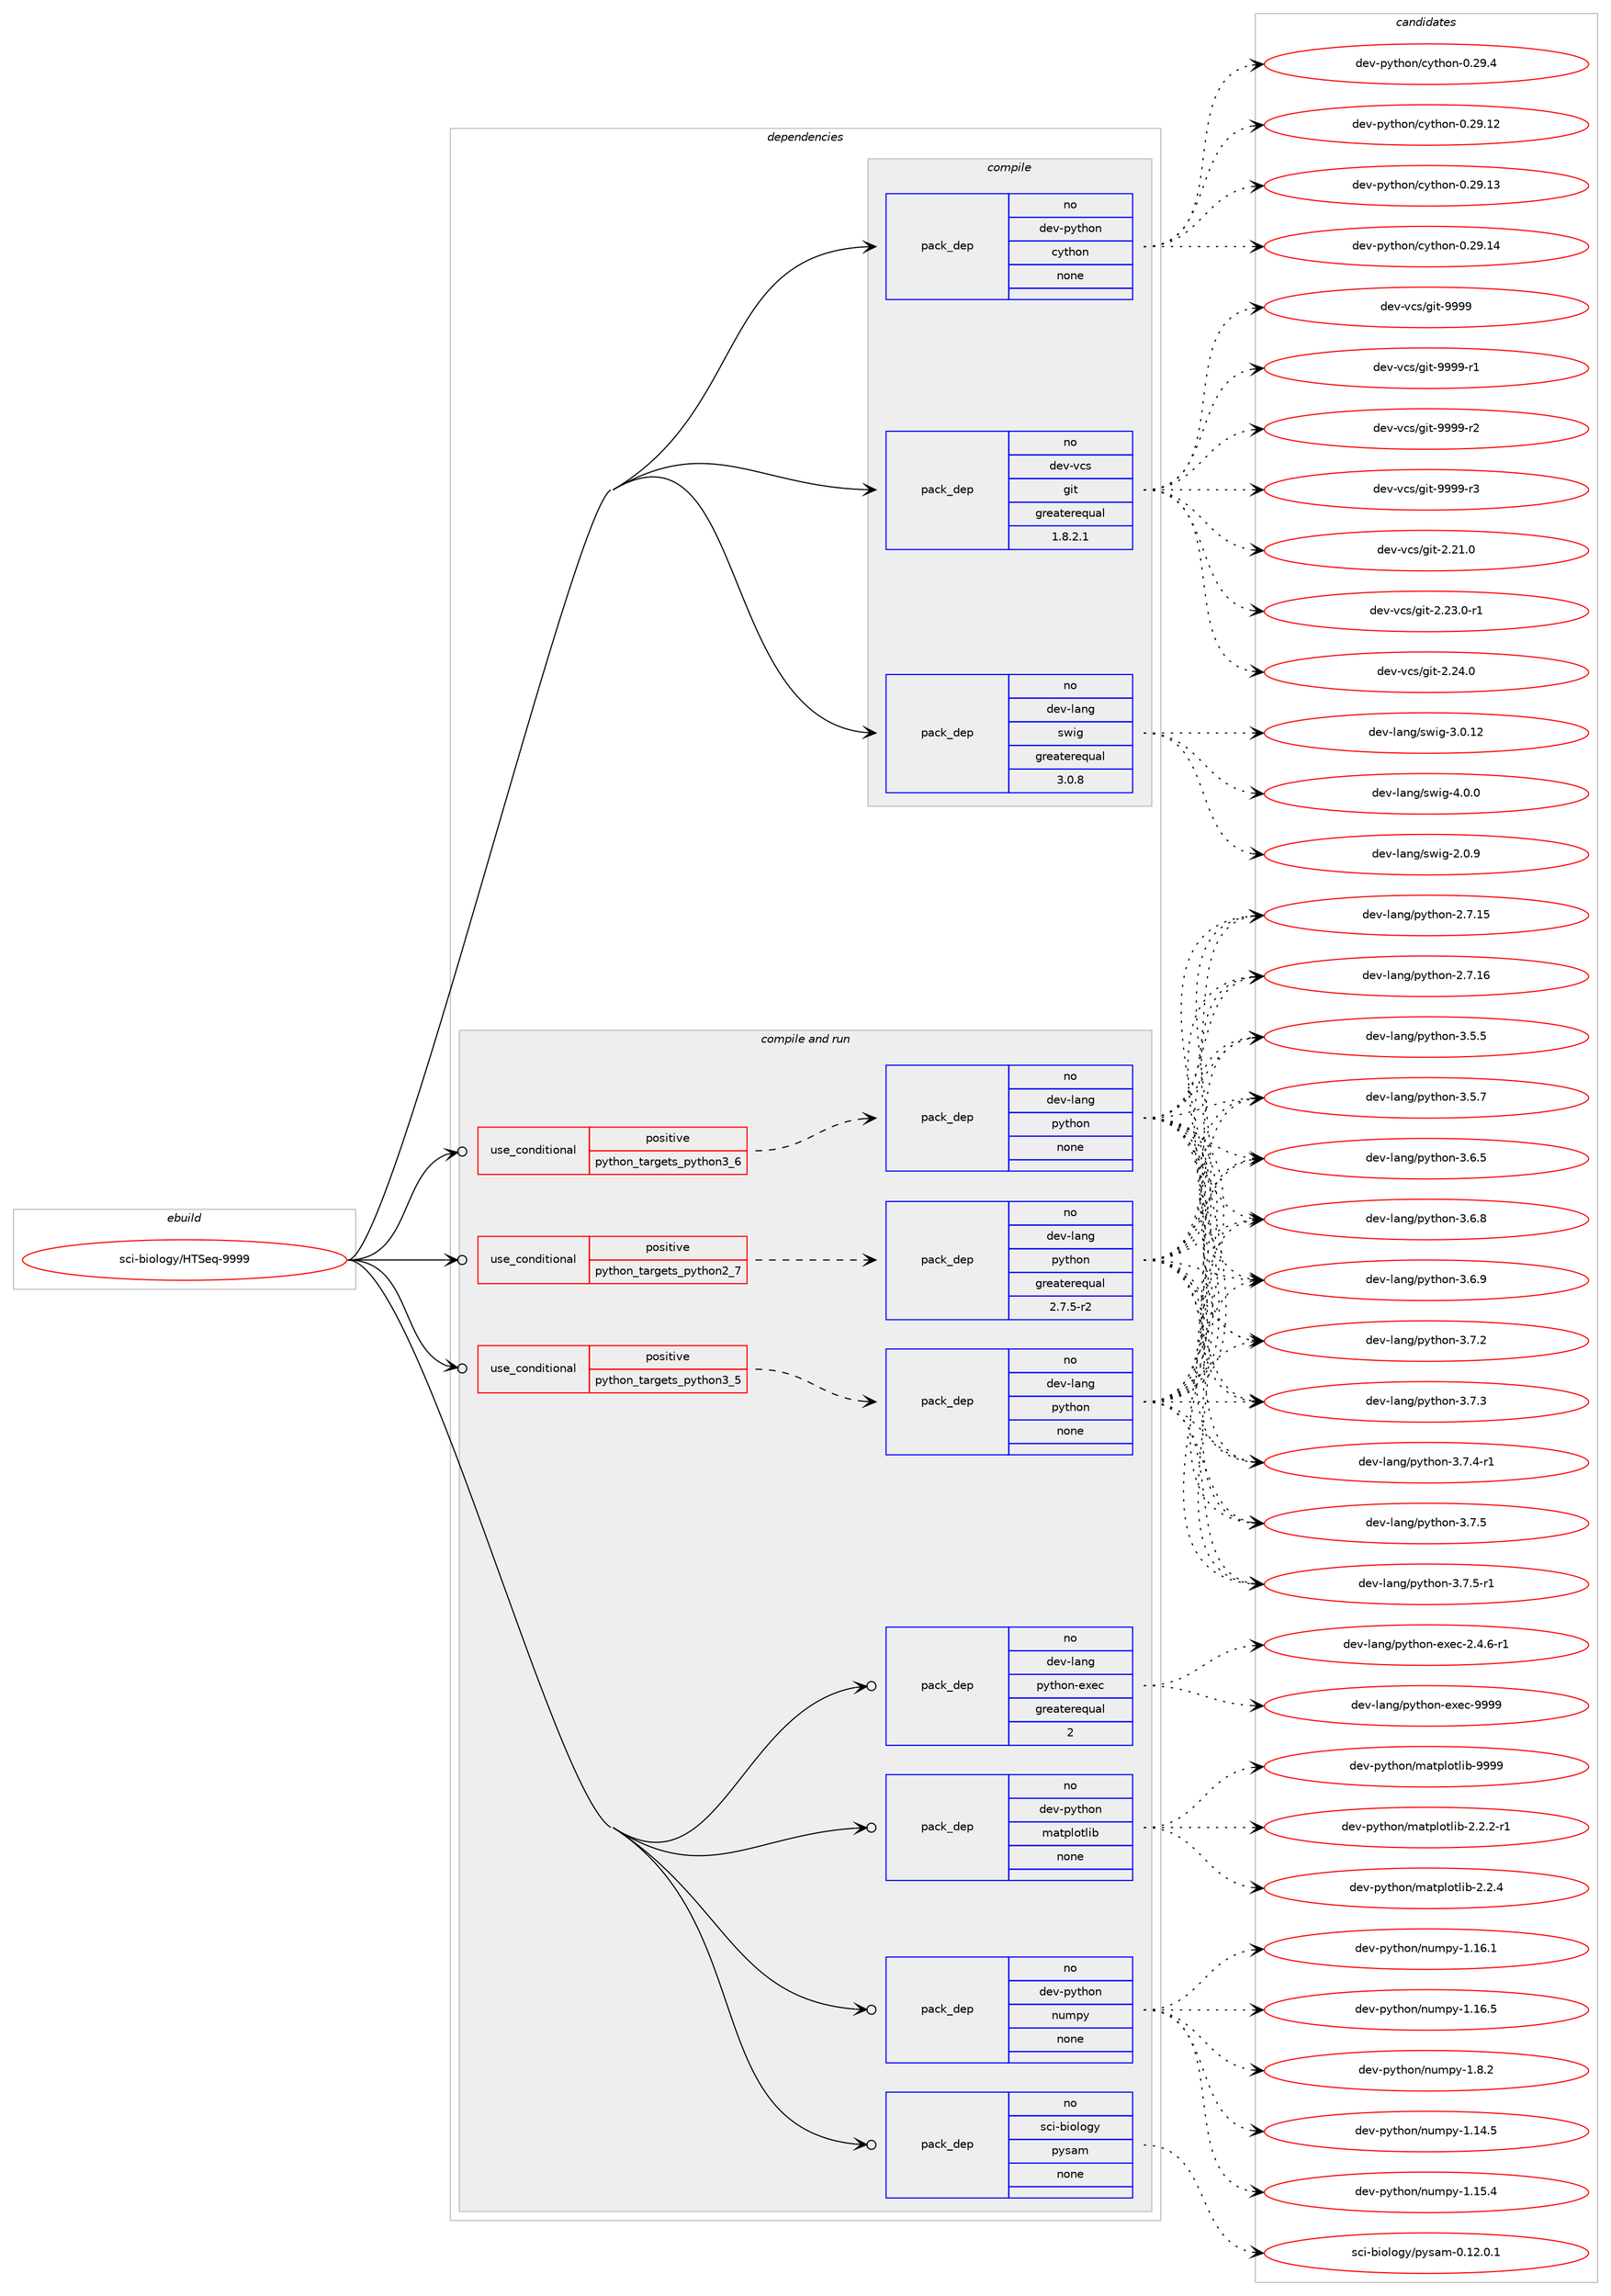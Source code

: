 digraph prolog {

# *************
# Graph options
# *************

newrank=true;
concentrate=true;
compound=true;
graph [rankdir=LR,fontname=Helvetica,fontsize=10,ranksep=1.5];#, ranksep=2.5, nodesep=0.2];
edge  [arrowhead=vee];
node  [fontname=Helvetica,fontsize=10];

# **********
# The ebuild
# **********

subgraph cluster_leftcol {
color=gray;
rank=same;
label=<<i>ebuild</i>>;
id [label="sci-biology/HTSeq-9999", color=red, width=4, href="../sci-biology/HTSeq-9999.svg"];
}

# ****************
# The dependencies
# ****************

subgraph cluster_midcol {
color=gray;
label=<<i>dependencies</i>>;
subgraph cluster_compile {
fillcolor="#eeeeee";
style=filled;
label=<<i>compile</i>>;
subgraph pack628005 {
dependency849577 [label=<<TABLE BORDER="0" CELLBORDER="1" CELLSPACING="0" CELLPADDING="4" WIDTH="220"><TR><TD ROWSPAN="6" CELLPADDING="30">pack_dep</TD></TR><TR><TD WIDTH="110">no</TD></TR><TR><TD>dev-lang</TD></TR><TR><TD>swig</TD></TR><TR><TD>greaterequal</TD></TR><TR><TD>3.0.8</TD></TR></TABLE>>, shape=none, color=blue];
}
id:e -> dependency849577:w [weight=20,style="solid",arrowhead="vee"];
subgraph pack628006 {
dependency849578 [label=<<TABLE BORDER="0" CELLBORDER="1" CELLSPACING="0" CELLPADDING="4" WIDTH="220"><TR><TD ROWSPAN="6" CELLPADDING="30">pack_dep</TD></TR><TR><TD WIDTH="110">no</TD></TR><TR><TD>dev-python</TD></TR><TR><TD>cython</TD></TR><TR><TD>none</TD></TR><TR><TD></TD></TR></TABLE>>, shape=none, color=blue];
}
id:e -> dependency849578:w [weight=20,style="solid",arrowhead="vee"];
subgraph pack628007 {
dependency849579 [label=<<TABLE BORDER="0" CELLBORDER="1" CELLSPACING="0" CELLPADDING="4" WIDTH="220"><TR><TD ROWSPAN="6" CELLPADDING="30">pack_dep</TD></TR><TR><TD WIDTH="110">no</TD></TR><TR><TD>dev-vcs</TD></TR><TR><TD>git</TD></TR><TR><TD>greaterequal</TD></TR><TR><TD>1.8.2.1</TD></TR></TABLE>>, shape=none, color=blue];
}
id:e -> dependency849579:w [weight=20,style="solid",arrowhead="vee"];
}
subgraph cluster_compileandrun {
fillcolor="#eeeeee";
style=filled;
label=<<i>compile and run</i>>;
subgraph cond206615 {
dependency849580 [label=<<TABLE BORDER="0" CELLBORDER="1" CELLSPACING="0" CELLPADDING="4"><TR><TD ROWSPAN="3" CELLPADDING="10">use_conditional</TD></TR><TR><TD>positive</TD></TR><TR><TD>python_targets_python2_7</TD></TR></TABLE>>, shape=none, color=red];
subgraph pack628008 {
dependency849581 [label=<<TABLE BORDER="0" CELLBORDER="1" CELLSPACING="0" CELLPADDING="4" WIDTH="220"><TR><TD ROWSPAN="6" CELLPADDING="30">pack_dep</TD></TR><TR><TD WIDTH="110">no</TD></TR><TR><TD>dev-lang</TD></TR><TR><TD>python</TD></TR><TR><TD>greaterequal</TD></TR><TR><TD>2.7.5-r2</TD></TR></TABLE>>, shape=none, color=blue];
}
dependency849580:e -> dependency849581:w [weight=20,style="dashed",arrowhead="vee"];
}
id:e -> dependency849580:w [weight=20,style="solid",arrowhead="odotvee"];
subgraph cond206616 {
dependency849582 [label=<<TABLE BORDER="0" CELLBORDER="1" CELLSPACING="0" CELLPADDING="4"><TR><TD ROWSPAN="3" CELLPADDING="10">use_conditional</TD></TR><TR><TD>positive</TD></TR><TR><TD>python_targets_python3_5</TD></TR></TABLE>>, shape=none, color=red];
subgraph pack628009 {
dependency849583 [label=<<TABLE BORDER="0" CELLBORDER="1" CELLSPACING="0" CELLPADDING="4" WIDTH="220"><TR><TD ROWSPAN="6" CELLPADDING="30">pack_dep</TD></TR><TR><TD WIDTH="110">no</TD></TR><TR><TD>dev-lang</TD></TR><TR><TD>python</TD></TR><TR><TD>none</TD></TR><TR><TD></TD></TR></TABLE>>, shape=none, color=blue];
}
dependency849582:e -> dependency849583:w [weight=20,style="dashed",arrowhead="vee"];
}
id:e -> dependency849582:w [weight=20,style="solid",arrowhead="odotvee"];
subgraph cond206617 {
dependency849584 [label=<<TABLE BORDER="0" CELLBORDER="1" CELLSPACING="0" CELLPADDING="4"><TR><TD ROWSPAN="3" CELLPADDING="10">use_conditional</TD></TR><TR><TD>positive</TD></TR><TR><TD>python_targets_python3_6</TD></TR></TABLE>>, shape=none, color=red];
subgraph pack628010 {
dependency849585 [label=<<TABLE BORDER="0" CELLBORDER="1" CELLSPACING="0" CELLPADDING="4" WIDTH="220"><TR><TD ROWSPAN="6" CELLPADDING="30">pack_dep</TD></TR><TR><TD WIDTH="110">no</TD></TR><TR><TD>dev-lang</TD></TR><TR><TD>python</TD></TR><TR><TD>none</TD></TR><TR><TD></TD></TR></TABLE>>, shape=none, color=blue];
}
dependency849584:e -> dependency849585:w [weight=20,style="dashed",arrowhead="vee"];
}
id:e -> dependency849584:w [weight=20,style="solid",arrowhead="odotvee"];
subgraph pack628011 {
dependency849586 [label=<<TABLE BORDER="0" CELLBORDER="1" CELLSPACING="0" CELLPADDING="4" WIDTH="220"><TR><TD ROWSPAN="6" CELLPADDING="30">pack_dep</TD></TR><TR><TD WIDTH="110">no</TD></TR><TR><TD>dev-lang</TD></TR><TR><TD>python-exec</TD></TR><TR><TD>greaterequal</TD></TR><TR><TD>2</TD></TR></TABLE>>, shape=none, color=blue];
}
id:e -> dependency849586:w [weight=20,style="solid",arrowhead="odotvee"];
subgraph pack628012 {
dependency849587 [label=<<TABLE BORDER="0" CELLBORDER="1" CELLSPACING="0" CELLPADDING="4" WIDTH="220"><TR><TD ROWSPAN="6" CELLPADDING="30">pack_dep</TD></TR><TR><TD WIDTH="110">no</TD></TR><TR><TD>dev-python</TD></TR><TR><TD>matplotlib</TD></TR><TR><TD>none</TD></TR><TR><TD></TD></TR></TABLE>>, shape=none, color=blue];
}
id:e -> dependency849587:w [weight=20,style="solid",arrowhead="odotvee"];
subgraph pack628013 {
dependency849588 [label=<<TABLE BORDER="0" CELLBORDER="1" CELLSPACING="0" CELLPADDING="4" WIDTH="220"><TR><TD ROWSPAN="6" CELLPADDING="30">pack_dep</TD></TR><TR><TD WIDTH="110">no</TD></TR><TR><TD>dev-python</TD></TR><TR><TD>numpy</TD></TR><TR><TD>none</TD></TR><TR><TD></TD></TR></TABLE>>, shape=none, color=blue];
}
id:e -> dependency849588:w [weight=20,style="solid",arrowhead="odotvee"];
subgraph pack628014 {
dependency849589 [label=<<TABLE BORDER="0" CELLBORDER="1" CELLSPACING="0" CELLPADDING="4" WIDTH="220"><TR><TD ROWSPAN="6" CELLPADDING="30">pack_dep</TD></TR><TR><TD WIDTH="110">no</TD></TR><TR><TD>sci-biology</TD></TR><TR><TD>pysam</TD></TR><TR><TD>none</TD></TR><TR><TD></TD></TR></TABLE>>, shape=none, color=blue];
}
id:e -> dependency849589:w [weight=20,style="solid",arrowhead="odotvee"];
}
subgraph cluster_run {
fillcolor="#eeeeee";
style=filled;
label=<<i>run</i>>;
}
}

# **************
# The candidates
# **************

subgraph cluster_choices {
rank=same;
color=gray;
label=<<i>candidates</i>>;

subgraph choice628005 {
color=black;
nodesep=1;
choice100101118451089711010347115119105103455046484657 [label="dev-lang/swig-2.0.9", color=red, width=4,href="../dev-lang/swig-2.0.9.svg"];
choice10010111845108971101034711511910510345514648464950 [label="dev-lang/swig-3.0.12", color=red, width=4,href="../dev-lang/swig-3.0.12.svg"];
choice100101118451089711010347115119105103455246484648 [label="dev-lang/swig-4.0.0", color=red, width=4,href="../dev-lang/swig-4.0.0.svg"];
dependency849577:e -> choice100101118451089711010347115119105103455046484657:w [style=dotted,weight="100"];
dependency849577:e -> choice10010111845108971101034711511910510345514648464950:w [style=dotted,weight="100"];
dependency849577:e -> choice100101118451089711010347115119105103455246484648:w [style=dotted,weight="100"];
}
subgraph choice628006 {
color=black;
nodesep=1;
choice1001011184511212111610411111047991211161041111104548465057464950 [label="dev-python/cython-0.29.12", color=red, width=4,href="../dev-python/cython-0.29.12.svg"];
choice1001011184511212111610411111047991211161041111104548465057464951 [label="dev-python/cython-0.29.13", color=red, width=4,href="../dev-python/cython-0.29.13.svg"];
choice1001011184511212111610411111047991211161041111104548465057464952 [label="dev-python/cython-0.29.14", color=red, width=4,href="../dev-python/cython-0.29.14.svg"];
choice10010111845112121116104111110479912111610411111045484650574652 [label="dev-python/cython-0.29.4", color=red, width=4,href="../dev-python/cython-0.29.4.svg"];
dependency849578:e -> choice1001011184511212111610411111047991211161041111104548465057464950:w [style=dotted,weight="100"];
dependency849578:e -> choice1001011184511212111610411111047991211161041111104548465057464951:w [style=dotted,weight="100"];
dependency849578:e -> choice1001011184511212111610411111047991211161041111104548465057464952:w [style=dotted,weight="100"];
dependency849578:e -> choice10010111845112121116104111110479912111610411111045484650574652:w [style=dotted,weight="100"];
}
subgraph choice628007 {
color=black;
nodesep=1;
choice10010111845118991154710310511645504650494648 [label="dev-vcs/git-2.21.0", color=red, width=4,href="../dev-vcs/git-2.21.0.svg"];
choice100101118451189911547103105116455046505146484511449 [label="dev-vcs/git-2.23.0-r1", color=red, width=4,href="../dev-vcs/git-2.23.0-r1.svg"];
choice10010111845118991154710310511645504650524648 [label="dev-vcs/git-2.24.0", color=red, width=4,href="../dev-vcs/git-2.24.0.svg"];
choice1001011184511899115471031051164557575757 [label="dev-vcs/git-9999", color=red, width=4,href="../dev-vcs/git-9999.svg"];
choice10010111845118991154710310511645575757574511449 [label="dev-vcs/git-9999-r1", color=red, width=4,href="../dev-vcs/git-9999-r1.svg"];
choice10010111845118991154710310511645575757574511450 [label="dev-vcs/git-9999-r2", color=red, width=4,href="../dev-vcs/git-9999-r2.svg"];
choice10010111845118991154710310511645575757574511451 [label="dev-vcs/git-9999-r3", color=red, width=4,href="../dev-vcs/git-9999-r3.svg"];
dependency849579:e -> choice10010111845118991154710310511645504650494648:w [style=dotted,weight="100"];
dependency849579:e -> choice100101118451189911547103105116455046505146484511449:w [style=dotted,weight="100"];
dependency849579:e -> choice10010111845118991154710310511645504650524648:w [style=dotted,weight="100"];
dependency849579:e -> choice1001011184511899115471031051164557575757:w [style=dotted,weight="100"];
dependency849579:e -> choice10010111845118991154710310511645575757574511449:w [style=dotted,weight="100"];
dependency849579:e -> choice10010111845118991154710310511645575757574511450:w [style=dotted,weight="100"];
dependency849579:e -> choice10010111845118991154710310511645575757574511451:w [style=dotted,weight="100"];
}
subgraph choice628008 {
color=black;
nodesep=1;
choice10010111845108971101034711212111610411111045504655464953 [label="dev-lang/python-2.7.15", color=red, width=4,href="../dev-lang/python-2.7.15.svg"];
choice10010111845108971101034711212111610411111045504655464954 [label="dev-lang/python-2.7.16", color=red, width=4,href="../dev-lang/python-2.7.16.svg"];
choice100101118451089711010347112121116104111110455146534653 [label="dev-lang/python-3.5.5", color=red, width=4,href="../dev-lang/python-3.5.5.svg"];
choice100101118451089711010347112121116104111110455146534655 [label="dev-lang/python-3.5.7", color=red, width=4,href="../dev-lang/python-3.5.7.svg"];
choice100101118451089711010347112121116104111110455146544653 [label="dev-lang/python-3.6.5", color=red, width=4,href="../dev-lang/python-3.6.5.svg"];
choice100101118451089711010347112121116104111110455146544656 [label="dev-lang/python-3.6.8", color=red, width=4,href="../dev-lang/python-3.6.8.svg"];
choice100101118451089711010347112121116104111110455146544657 [label="dev-lang/python-3.6.9", color=red, width=4,href="../dev-lang/python-3.6.9.svg"];
choice100101118451089711010347112121116104111110455146554650 [label="dev-lang/python-3.7.2", color=red, width=4,href="../dev-lang/python-3.7.2.svg"];
choice100101118451089711010347112121116104111110455146554651 [label="dev-lang/python-3.7.3", color=red, width=4,href="../dev-lang/python-3.7.3.svg"];
choice1001011184510897110103471121211161041111104551465546524511449 [label="dev-lang/python-3.7.4-r1", color=red, width=4,href="../dev-lang/python-3.7.4-r1.svg"];
choice100101118451089711010347112121116104111110455146554653 [label="dev-lang/python-3.7.5", color=red, width=4,href="../dev-lang/python-3.7.5.svg"];
choice1001011184510897110103471121211161041111104551465546534511449 [label="dev-lang/python-3.7.5-r1", color=red, width=4,href="../dev-lang/python-3.7.5-r1.svg"];
dependency849581:e -> choice10010111845108971101034711212111610411111045504655464953:w [style=dotted,weight="100"];
dependency849581:e -> choice10010111845108971101034711212111610411111045504655464954:w [style=dotted,weight="100"];
dependency849581:e -> choice100101118451089711010347112121116104111110455146534653:w [style=dotted,weight="100"];
dependency849581:e -> choice100101118451089711010347112121116104111110455146534655:w [style=dotted,weight="100"];
dependency849581:e -> choice100101118451089711010347112121116104111110455146544653:w [style=dotted,weight="100"];
dependency849581:e -> choice100101118451089711010347112121116104111110455146544656:w [style=dotted,weight="100"];
dependency849581:e -> choice100101118451089711010347112121116104111110455146544657:w [style=dotted,weight="100"];
dependency849581:e -> choice100101118451089711010347112121116104111110455146554650:w [style=dotted,weight="100"];
dependency849581:e -> choice100101118451089711010347112121116104111110455146554651:w [style=dotted,weight="100"];
dependency849581:e -> choice1001011184510897110103471121211161041111104551465546524511449:w [style=dotted,weight="100"];
dependency849581:e -> choice100101118451089711010347112121116104111110455146554653:w [style=dotted,weight="100"];
dependency849581:e -> choice1001011184510897110103471121211161041111104551465546534511449:w [style=dotted,weight="100"];
}
subgraph choice628009 {
color=black;
nodesep=1;
choice10010111845108971101034711212111610411111045504655464953 [label="dev-lang/python-2.7.15", color=red, width=4,href="../dev-lang/python-2.7.15.svg"];
choice10010111845108971101034711212111610411111045504655464954 [label="dev-lang/python-2.7.16", color=red, width=4,href="../dev-lang/python-2.7.16.svg"];
choice100101118451089711010347112121116104111110455146534653 [label="dev-lang/python-3.5.5", color=red, width=4,href="../dev-lang/python-3.5.5.svg"];
choice100101118451089711010347112121116104111110455146534655 [label="dev-lang/python-3.5.7", color=red, width=4,href="../dev-lang/python-3.5.7.svg"];
choice100101118451089711010347112121116104111110455146544653 [label="dev-lang/python-3.6.5", color=red, width=4,href="../dev-lang/python-3.6.5.svg"];
choice100101118451089711010347112121116104111110455146544656 [label="dev-lang/python-3.6.8", color=red, width=4,href="../dev-lang/python-3.6.8.svg"];
choice100101118451089711010347112121116104111110455146544657 [label="dev-lang/python-3.6.9", color=red, width=4,href="../dev-lang/python-3.6.9.svg"];
choice100101118451089711010347112121116104111110455146554650 [label="dev-lang/python-3.7.2", color=red, width=4,href="../dev-lang/python-3.7.2.svg"];
choice100101118451089711010347112121116104111110455146554651 [label="dev-lang/python-3.7.3", color=red, width=4,href="../dev-lang/python-3.7.3.svg"];
choice1001011184510897110103471121211161041111104551465546524511449 [label="dev-lang/python-3.7.4-r1", color=red, width=4,href="../dev-lang/python-3.7.4-r1.svg"];
choice100101118451089711010347112121116104111110455146554653 [label="dev-lang/python-3.7.5", color=red, width=4,href="../dev-lang/python-3.7.5.svg"];
choice1001011184510897110103471121211161041111104551465546534511449 [label="dev-lang/python-3.7.5-r1", color=red, width=4,href="../dev-lang/python-3.7.5-r1.svg"];
dependency849583:e -> choice10010111845108971101034711212111610411111045504655464953:w [style=dotted,weight="100"];
dependency849583:e -> choice10010111845108971101034711212111610411111045504655464954:w [style=dotted,weight="100"];
dependency849583:e -> choice100101118451089711010347112121116104111110455146534653:w [style=dotted,weight="100"];
dependency849583:e -> choice100101118451089711010347112121116104111110455146534655:w [style=dotted,weight="100"];
dependency849583:e -> choice100101118451089711010347112121116104111110455146544653:w [style=dotted,weight="100"];
dependency849583:e -> choice100101118451089711010347112121116104111110455146544656:w [style=dotted,weight="100"];
dependency849583:e -> choice100101118451089711010347112121116104111110455146544657:w [style=dotted,weight="100"];
dependency849583:e -> choice100101118451089711010347112121116104111110455146554650:w [style=dotted,weight="100"];
dependency849583:e -> choice100101118451089711010347112121116104111110455146554651:w [style=dotted,weight="100"];
dependency849583:e -> choice1001011184510897110103471121211161041111104551465546524511449:w [style=dotted,weight="100"];
dependency849583:e -> choice100101118451089711010347112121116104111110455146554653:w [style=dotted,weight="100"];
dependency849583:e -> choice1001011184510897110103471121211161041111104551465546534511449:w [style=dotted,weight="100"];
}
subgraph choice628010 {
color=black;
nodesep=1;
choice10010111845108971101034711212111610411111045504655464953 [label="dev-lang/python-2.7.15", color=red, width=4,href="../dev-lang/python-2.7.15.svg"];
choice10010111845108971101034711212111610411111045504655464954 [label="dev-lang/python-2.7.16", color=red, width=4,href="../dev-lang/python-2.7.16.svg"];
choice100101118451089711010347112121116104111110455146534653 [label="dev-lang/python-3.5.5", color=red, width=4,href="../dev-lang/python-3.5.5.svg"];
choice100101118451089711010347112121116104111110455146534655 [label="dev-lang/python-3.5.7", color=red, width=4,href="../dev-lang/python-3.5.7.svg"];
choice100101118451089711010347112121116104111110455146544653 [label="dev-lang/python-3.6.5", color=red, width=4,href="../dev-lang/python-3.6.5.svg"];
choice100101118451089711010347112121116104111110455146544656 [label="dev-lang/python-3.6.8", color=red, width=4,href="../dev-lang/python-3.6.8.svg"];
choice100101118451089711010347112121116104111110455146544657 [label="dev-lang/python-3.6.9", color=red, width=4,href="../dev-lang/python-3.6.9.svg"];
choice100101118451089711010347112121116104111110455146554650 [label="dev-lang/python-3.7.2", color=red, width=4,href="../dev-lang/python-3.7.2.svg"];
choice100101118451089711010347112121116104111110455146554651 [label="dev-lang/python-3.7.3", color=red, width=4,href="../dev-lang/python-3.7.3.svg"];
choice1001011184510897110103471121211161041111104551465546524511449 [label="dev-lang/python-3.7.4-r1", color=red, width=4,href="../dev-lang/python-3.7.4-r1.svg"];
choice100101118451089711010347112121116104111110455146554653 [label="dev-lang/python-3.7.5", color=red, width=4,href="../dev-lang/python-3.7.5.svg"];
choice1001011184510897110103471121211161041111104551465546534511449 [label="dev-lang/python-3.7.5-r1", color=red, width=4,href="../dev-lang/python-3.7.5-r1.svg"];
dependency849585:e -> choice10010111845108971101034711212111610411111045504655464953:w [style=dotted,weight="100"];
dependency849585:e -> choice10010111845108971101034711212111610411111045504655464954:w [style=dotted,weight="100"];
dependency849585:e -> choice100101118451089711010347112121116104111110455146534653:w [style=dotted,weight="100"];
dependency849585:e -> choice100101118451089711010347112121116104111110455146534655:w [style=dotted,weight="100"];
dependency849585:e -> choice100101118451089711010347112121116104111110455146544653:w [style=dotted,weight="100"];
dependency849585:e -> choice100101118451089711010347112121116104111110455146544656:w [style=dotted,weight="100"];
dependency849585:e -> choice100101118451089711010347112121116104111110455146544657:w [style=dotted,weight="100"];
dependency849585:e -> choice100101118451089711010347112121116104111110455146554650:w [style=dotted,weight="100"];
dependency849585:e -> choice100101118451089711010347112121116104111110455146554651:w [style=dotted,weight="100"];
dependency849585:e -> choice1001011184510897110103471121211161041111104551465546524511449:w [style=dotted,weight="100"];
dependency849585:e -> choice100101118451089711010347112121116104111110455146554653:w [style=dotted,weight="100"];
dependency849585:e -> choice1001011184510897110103471121211161041111104551465546534511449:w [style=dotted,weight="100"];
}
subgraph choice628011 {
color=black;
nodesep=1;
choice10010111845108971101034711212111610411111045101120101994550465246544511449 [label="dev-lang/python-exec-2.4.6-r1", color=red, width=4,href="../dev-lang/python-exec-2.4.6-r1.svg"];
choice10010111845108971101034711212111610411111045101120101994557575757 [label="dev-lang/python-exec-9999", color=red, width=4,href="../dev-lang/python-exec-9999.svg"];
dependency849586:e -> choice10010111845108971101034711212111610411111045101120101994550465246544511449:w [style=dotted,weight="100"];
dependency849586:e -> choice10010111845108971101034711212111610411111045101120101994557575757:w [style=dotted,weight="100"];
}
subgraph choice628012 {
color=black;
nodesep=1;
choice100101118451121211161041111104710997116112108111116108105984550465046504511449 [label="dev-python/matplotlib-2.2.2-r1", color=red, width=4,href="../dev-python/matplotlib-2.2.2-r1.svg"];
choice10010111845112121116104111110471099711611210811111610810598455046504652 [label="dev-python/matplotlib-2.2.4", color=red, width=4,href="../dev-python/matplotlib-2.2.4.svg"];
choice100101118451121211161041111104710997116112108111116108105984557575757 [label="dev-python/matplotlib-9999", color=red, width=4,href="../dev-python/matplotlib-9999.svg"];
dependency849587:e -> choice100101118451121211161041111104710997116112108111116108105984550465046504511449:w [style=dotted,weight="100"];
dependency849587:e -> choice10010111845112121116104111110471099711611210811111610810598455046504652:w [style=dotted,weight="100"];
dependency849587:e -> choice100101118451121211161041111104710997116112108111116108105984557575757:w [style=dotted,weight="100"];
}
subgraph choice628013 {
color=black;
nodesep=1;
choice100101118451121211161041111104711011710911212145494649524653 [label="dev-python/numpy-1.14.5", color=red, width=4,href="../dev-python/numpy-1.14.5.svg"];
choice100101118451121211161041111104711011710911212145494649534652 [label="dev-python/numpy-1.15.4", color=red, width=4,href="../dev-python/numpy-1.15.4.svg"];
choice100101118451121211161041111104711011710911212145494649544649 [label="dev-python/numpy-1.16.1", color=red, width=4,href="../dev-python/numpy-1.16.1.svg"];
choice100101118451121211161041111104711011710911212145494649544653 [label="dev-python/numpy-1.16.5", color=red, width=4,href="../dev-python/numpy-1.16.5.svg"];
choice1001011184511212111610411111047110117109112121454946564650 [label="dev-python/numpy-1.8.2", color=red, width=4,href="../dev-python/numpy-1.8.2.svg"];
dependency849588:e -> choice100101118451121211161041111104711011710911212145494649524653:w [style=dotted,weight="100"];
dependency849588:e -> choice100101118451121211161041111104711011710911212145494649534652:w [style=dotted,weight="100"];
dependency849588:e -> choice100101118451121211161041111104711011710911212145494649544649:w [style=dotted,weight="100"];
dependency849588:e -> choice100101118451121211161041111104711011710911212145494649544653:w [style=dotted,weight="100"];
dependency849588:e -> choice1001011184511212111610411111047110117109112121454946564650:w [style=dotted,weight="100"];
}
subgraph choice628014 {
color=black;
nodesep=1;
choice1159910545981051111081111031214711212111597109454846495046484649 [label="sci-biology/pysam-0.12.0.1", color=red, width=4,href="../sci-biology/pysam-0.12.0.1.svg"];
dependency849589:e -> choice1159910545981051111081111031214711212111597109454846495046484649:w [style=dotted,weight="100"];
}
}

}
